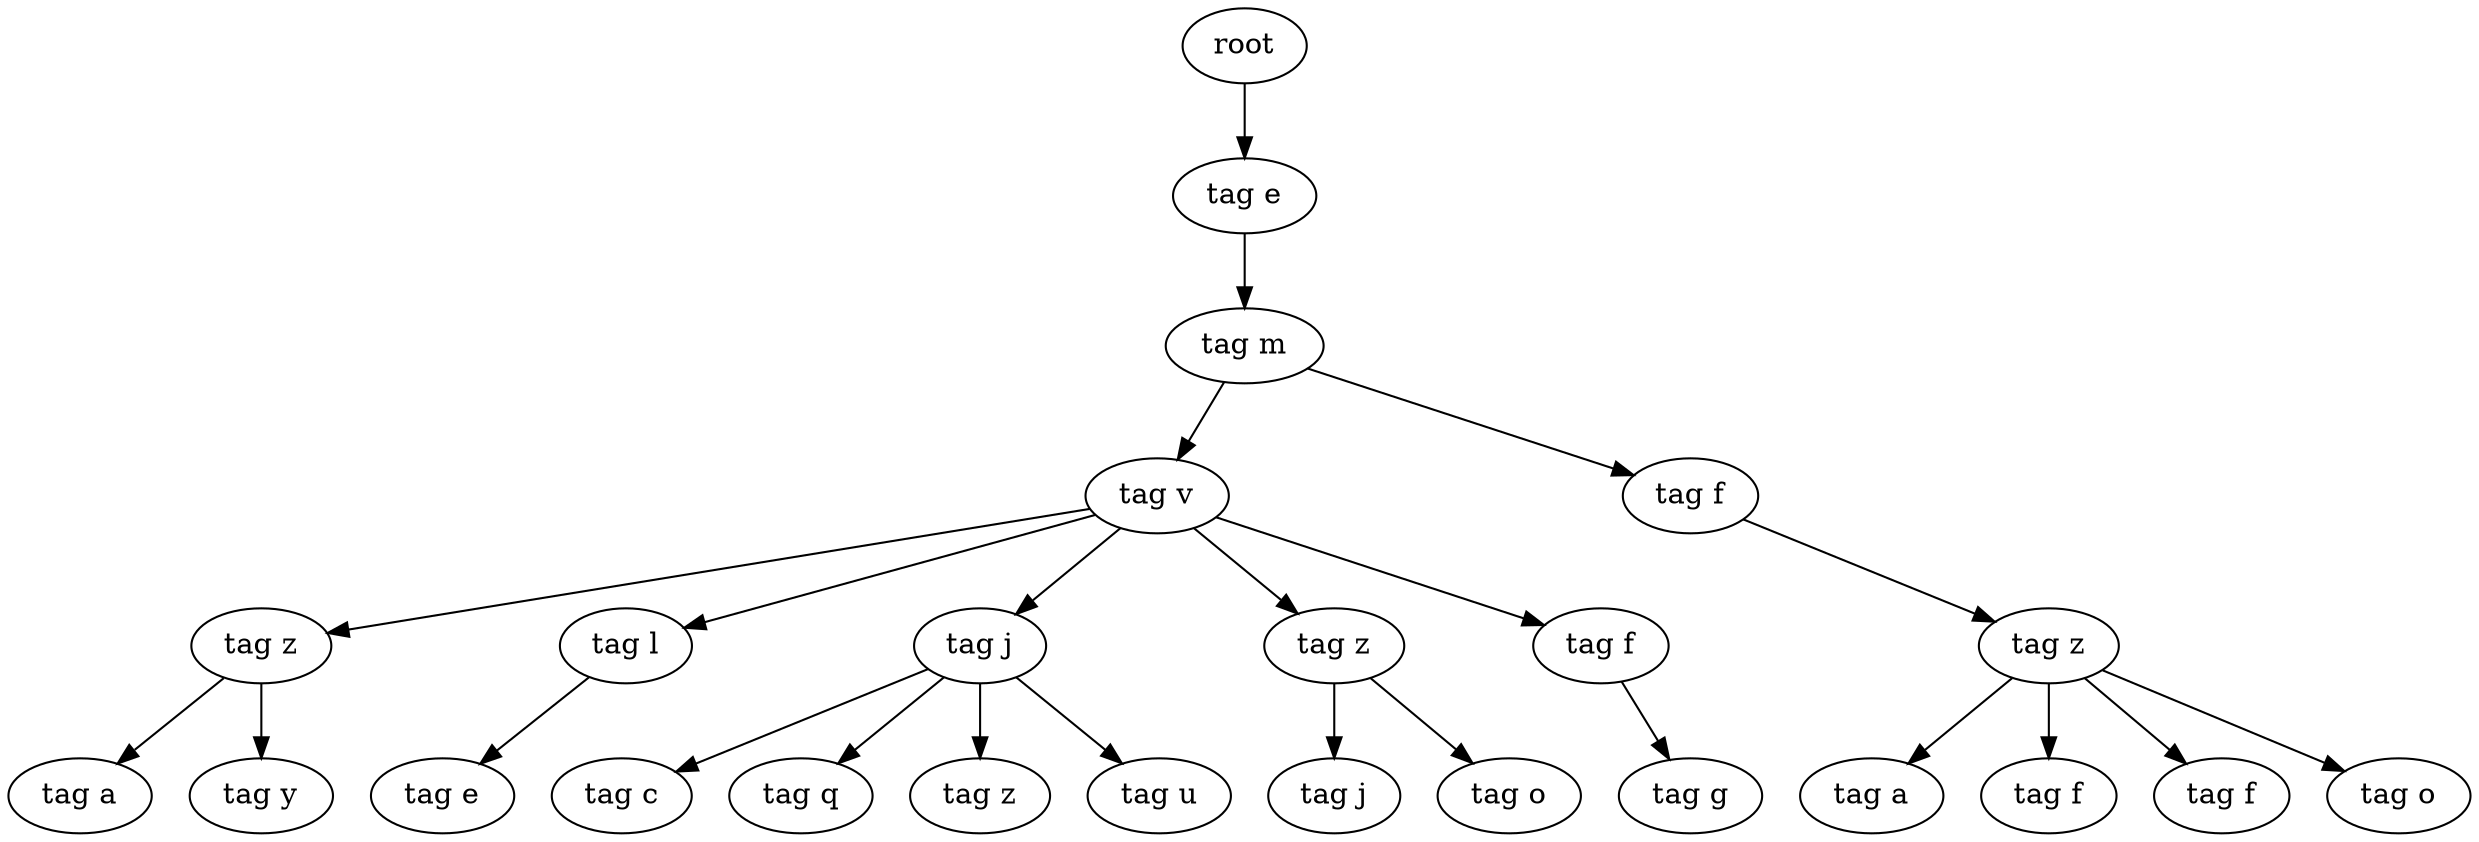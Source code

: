 digraph Tree{
0[label="root"];
0->00
00[label="tag e"];
00->000
000[label="tag m"];
000->0000
0000[label="tag v"];
0000->00000
00000[label="tag z"];
00000->000000
000000[label="tag a"];
00000->000001
000001[label="tag y"];
0000->00001
00001[label="tag l"];
00001->000010
000010[label="tag e"];
0000->00002
00002[label="tag j"];
00002->000020
000020[label="tag c"];
00002->000021
000021[label="tag q"];
00002->000022
000022[label="tag z"];
00002->000023
000023[label="tag u"];
0000->00003
00003[label="tag z"];
00003->000030
000030[label="tag j"];
00003->000031
000031[label="tag o"];
0000->00004
00004[label="tag f"];
00004->000040
000040[label="tag g"];
000->0001
0001[label="tag f"];
0001->00010
00010[label="tag z"];
00010->000100
000100[label="tag a"];
00010->000101
000101[label="tag f"];
00010->000102
000102[label="tag f"];
00010->000103
000103[label="tag o"];
}
